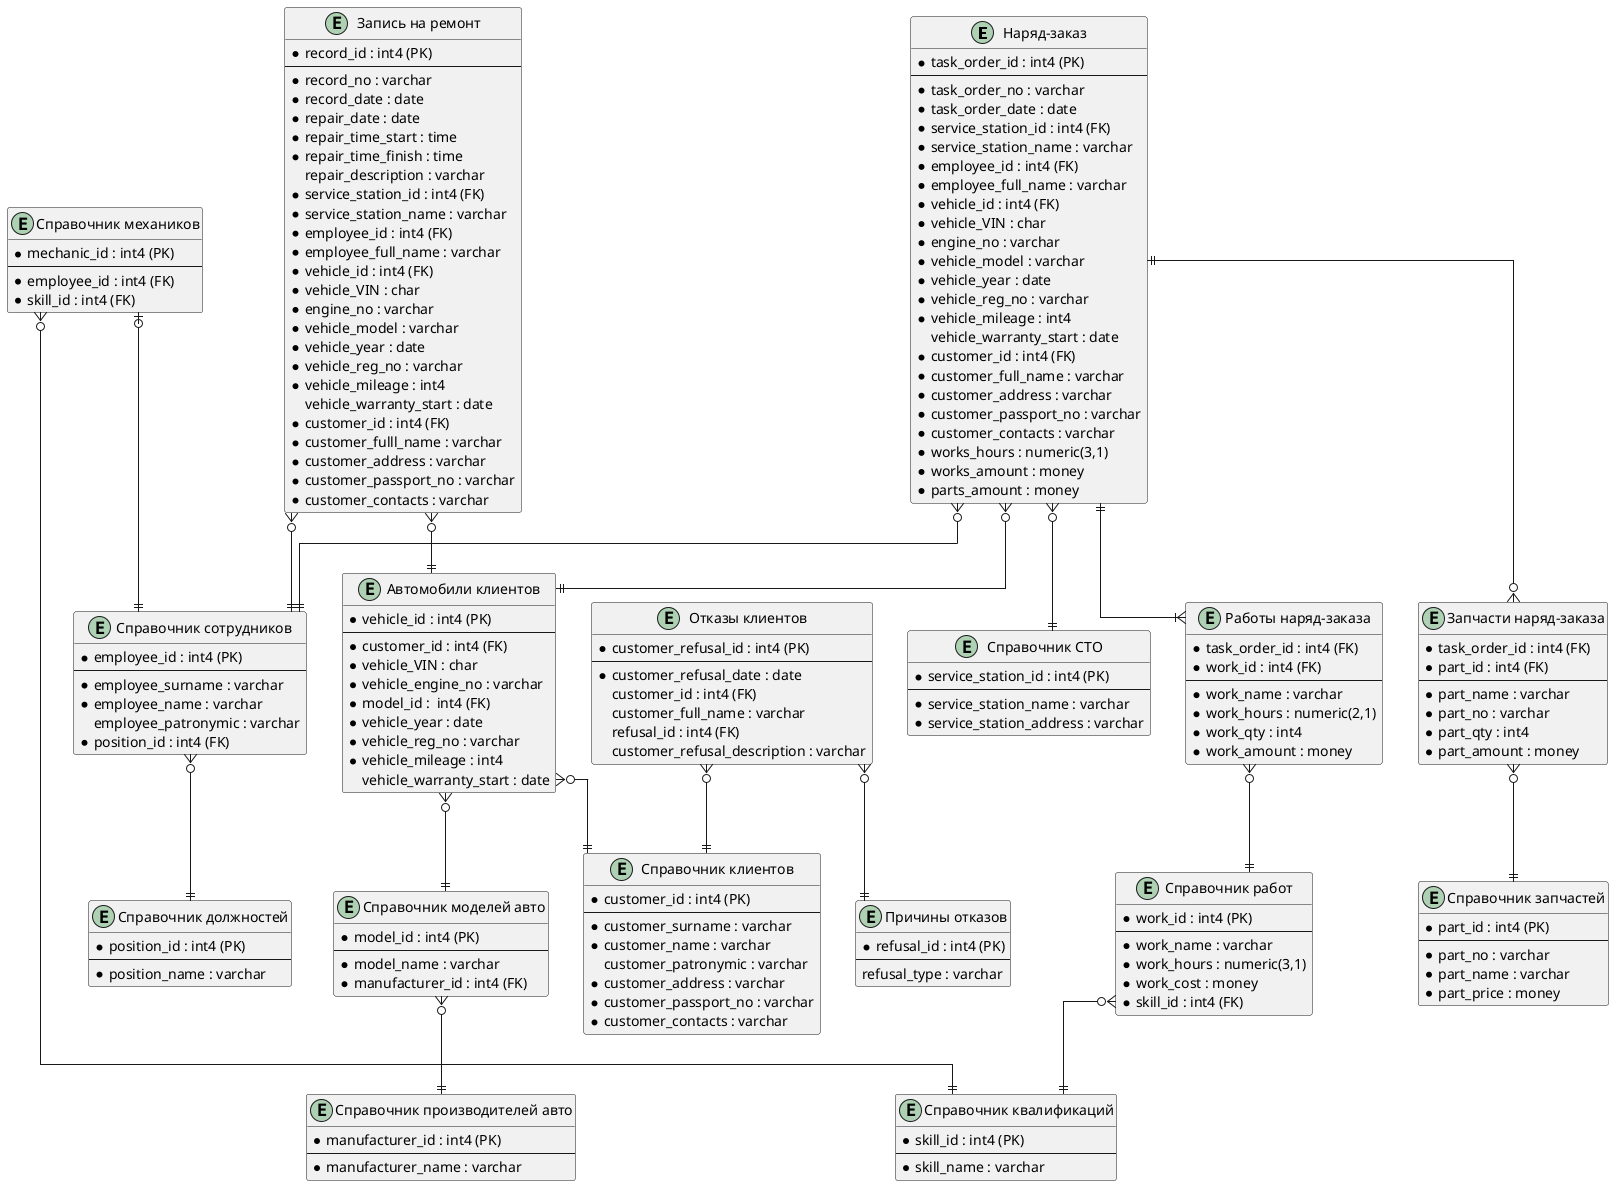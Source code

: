@startuml ER

' hide the spot
' hide circle

' avoid problems with angled crows feet
skinparam linetype ortho

entity "Наряд-заказ" as task_order {
    * task_order_id : int4 (PK)
    --
    * task_order_no : varchar 
    * task_order_date : date 
    * service_station_id : int4 (FK) 
    * service_station_name : varchar 
    * employee_id : int4 (FK)
    * employee_full_name : varchar 
    * vehicle_id : int4 (FK)
    * vehicle_VIN : char 
    * engine_no : varchar 
    * vehicle_model : varchar 
    * vehicle_year : date 
    * vehicle_reg_no : varchar 
    * vehicle_mileage : int4 
    vehicle_warranty_start : date 
    * customer_id : int4 (FK)
    * customer_full_name : varchar 
    * customer_address : varchar 
    * customer_passport_no : varchar 
    * customer_contacts : varchar 
    * works_hours : numeric(3,1)
    * works_amount : money 
    * parts_amount : money 
}

entity "Работы наряд-заказа" as works_list {
    * task_order_id : int4 (FK)
    * work_id : int4 (FK)
    --
    * work_name : varchar 
    * work_hours : numeric(2,1) 
    * work_qty : int4 
    * work_amount : money 
}

entity "Запчасти наряд-заказа" as parts_list {
    * task_order_id : int4 (FK)
    * part_id : int4 (FK)
    --
    * part_name : varchar 
    * part_no : varchar 
    * part_qty : int4 
    * part_amount : money 
}

entity "Справочник работ" as works {
    * work_id : int4 (PK)
    --
    * work_name : varchar 
    * work_hours : numeric(3,1) 
    * work_cost : money 
    * skill_id : int4 (FK)
}

entity "Автомобили клиентов" as vehicles {
    * vehicle_id : int4 (PK)
    --
    * customer_id : int4 (FK)
    * vehicle_VIN : char 
    * vehicle_engine_no : varchar 
    * model_id :  int4 (FK)
    * vehicle_year : date 
    * vehicle_reg_no : varchar 
    * vehicle_mileage : int4 
    vehicle_warranty_start : date 
}

entity "Справочник клиентов" as customers {
    * customer_id : int4 (PK)
    --
    * customer_surname : varchar 
    * customer_name : varchar 
    customer_patronymic : varchar 
    * customer_address : varchar 
    * customer_passport_no : varchar 
    * customer_contacts : varchar 
}

entity "Справочник сотрудников" as employees {
    * employee_id : int4 (PK)
    --
    * employee_surname : varchar 
    * employee_name : varchar 
    employee_patronymic : varchar 
    * position_id : int4 (FK)
}

entity "Справочник механиков" as mechanics {
    * mechanic_id : int4 (PK)  
    --
    * employee_id : int4 (FK)
    * skill_id : int4 (FK)
}

entity "Справочник квалификаций" as skills {
    * skill_id : int4 (PK)
    --
    * skill_name : varchar 
}

entity "Справочник запчастей" as parts {
    * part_id : int4 (PK)
    --
    * part_no : varchar 
    * part_name : varchar 
    * part_price : money 
}

entity "Справочник СТО" as service_stations {
    * service_station_id : int4 (PK)
    --
    * service_station_name : varchar 
    * service_station_address : varchar 
}

entity "Справочник должностей" as positions {
    * position_id : int4 (PK)
    --
    * position_name : varchar  
}

entity "Справочник моделей авто" as models {
    * model_id : int4 (PK)
    --
    * model_name : varchar
    * manufacturer_id : int4 (FK) 
}

entity "Справочник производителей авто" as manufacturers {
    * manufacturer_id : int4 (PK)
    --
    * manufacturer_name : varchar
}

entity "Запись на ремонт" as records {
    * record_id : int4 (PK)
    --
    * record_no : varchar 
    * record_date : date 
    * repair_date : date
    * repair_time_start : time
    * repair_time_finish : time
    repair_description : varchar
    * service_station_id : int4 (FK) 
    * service_station_name : varchar 
    * employee_id : int4 (FK)
    * employee_full_name : varchar 
    * vehicle_id : int4 (FK)
    * vehicle_VIN : char 
    * engine_no : varchar 
    * vehicle_model : varchar 
    * vehicle_year : date 
    * vehicle_reg_no : varchar 
    * vehicle_mileage : int4 
    vehicle_warranty_start : date 
    * customer_id : int4 (FK)
    * customer_fulll_name : varchar 
    * customer_address : varchar 
    * customer_passport_no : varchar 
    * customer_contacts : varchar 
}

entity "Отказы клиентов" as customer_refusals {
    * customer_refusal_id : int4 (PK)
    --
    * customer_refusal_date : date
    customer_id : int4 (FK)
    customer_full_name : varchar
    refusal_id : int4 (FK)
    customer_refusal_description : varchar    
}

entity "Причины отказов" as refusals {
    * refusal_id : int4 (PK)
    --
    refusal_type : varchar
}

task_order   ||--|{ works_list
task_order   ||--o{ parts_list
task_order   }o--|| service_stations
task_order   }o--|| employees
task_order   }o--|| vehicles
works_list   }o--|| works
parts_list   }o--|| parts
works        }o--|| skills
vehicles     }o--|| customers
vehicles     }o--|| models
models       }o--|| manufacturers
employees    }o--|| positions
mechanics    |o--|| employees
mechanics    }o--|| skills
records      }o--|| employees
records      }o--|| vehicles
customer_refusals }o--|| customers
customer_refusals }o--|| refusals

@enduml
